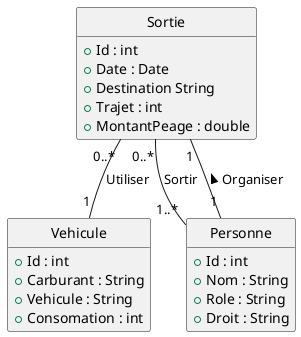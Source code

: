 @startuml
	
	hide circles
	hide methods
	
	class Sortie {
		+ Id : int
		+ Date : Date
		+ Destination String
		+ Trajet : int
		+ MontantPeage : double
	}
	
	class Vehicule {
		+ Id : int
		+ Carburant : String
		+ Vehicule : String
		+ Consomation : int
	}
	
	class Personne {
		+ Id : int
		+ Nom : String
		+ Role : String
		+ Droit : String
	}
	
	Sortie "0..*"--"1" Vehicule : Utiliser
	Sortie "0..*"--"1..*" Personne : Sortir
	Personne "1"--"1" Sortie : > Organiser
	
@enduml